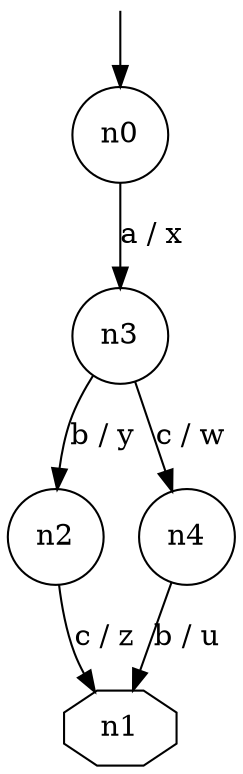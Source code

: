 digraph g {

	s0 [shape="circle" label="n0"];
	s1 [shape="octagon" label="n1"];
	s2 [shape="circle" label="n2"];
	s3 [shape="circle" label="n3"];
	s4 [shape="circle" label="n4"];
	s0 -> s3 [label="a / x"];
	s2 -> s1 [label="c / z"];
	s3 -> s2 [label="b / y"];
	s3 -> s4 [label="c / w"];
	s4 -> s1 [label="b / u"];

__start0 [label="" shape="none" width="0" height="0"];
__start0 -> s0;

}
